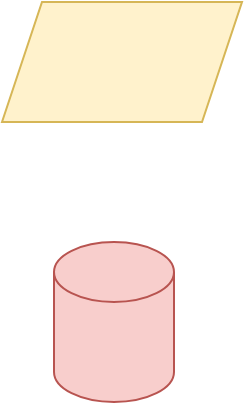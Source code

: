 <mxfile version="17.3.0" type="github"><diagram id="3eOPYnbnsNd3_MTn8ZiX" name="Page-1"><mxGraphModel dx="1422" dy="804" grid="1" gridSize="10" guides="1" tooltips="1" connect="1" arrows="1" fold="1" page="1" pageScale="1" pageWidth="827" pageHeight="1169" math="0" shadow="0"><root><mxCell id="0"/><mxCell id="1" parent="0"/><mxCell id="xSl5tku6YhzIx93urGAw-1" value="" style="shape=cylinder3;whiteSpace=wrap;html=1;boundedLbl=1;backgroundOutline=1;size=15;fillColor=#f8cecc;strokeColor=#b85450;" vertex="1" parent="1"><mxGeometry x="380" y="370" width="60" height="80" as="geometry"/></mxCell><mxCell id="xSl5tku6YhzIx93urGAw-2" value="" style="shape=parallelogram;perimeter=parallelogramPerimeter;whiteSpace=wrap;html=1;fixedSize=1;fillColor=#fff2cc;strokeColor=#d6b656;" vertex="1" parent="1"><mxGeometry x="354" y="250" width="120" height="60" as="geometry"/></mxCell></root></mxGraphModel></diagram></mxfile>